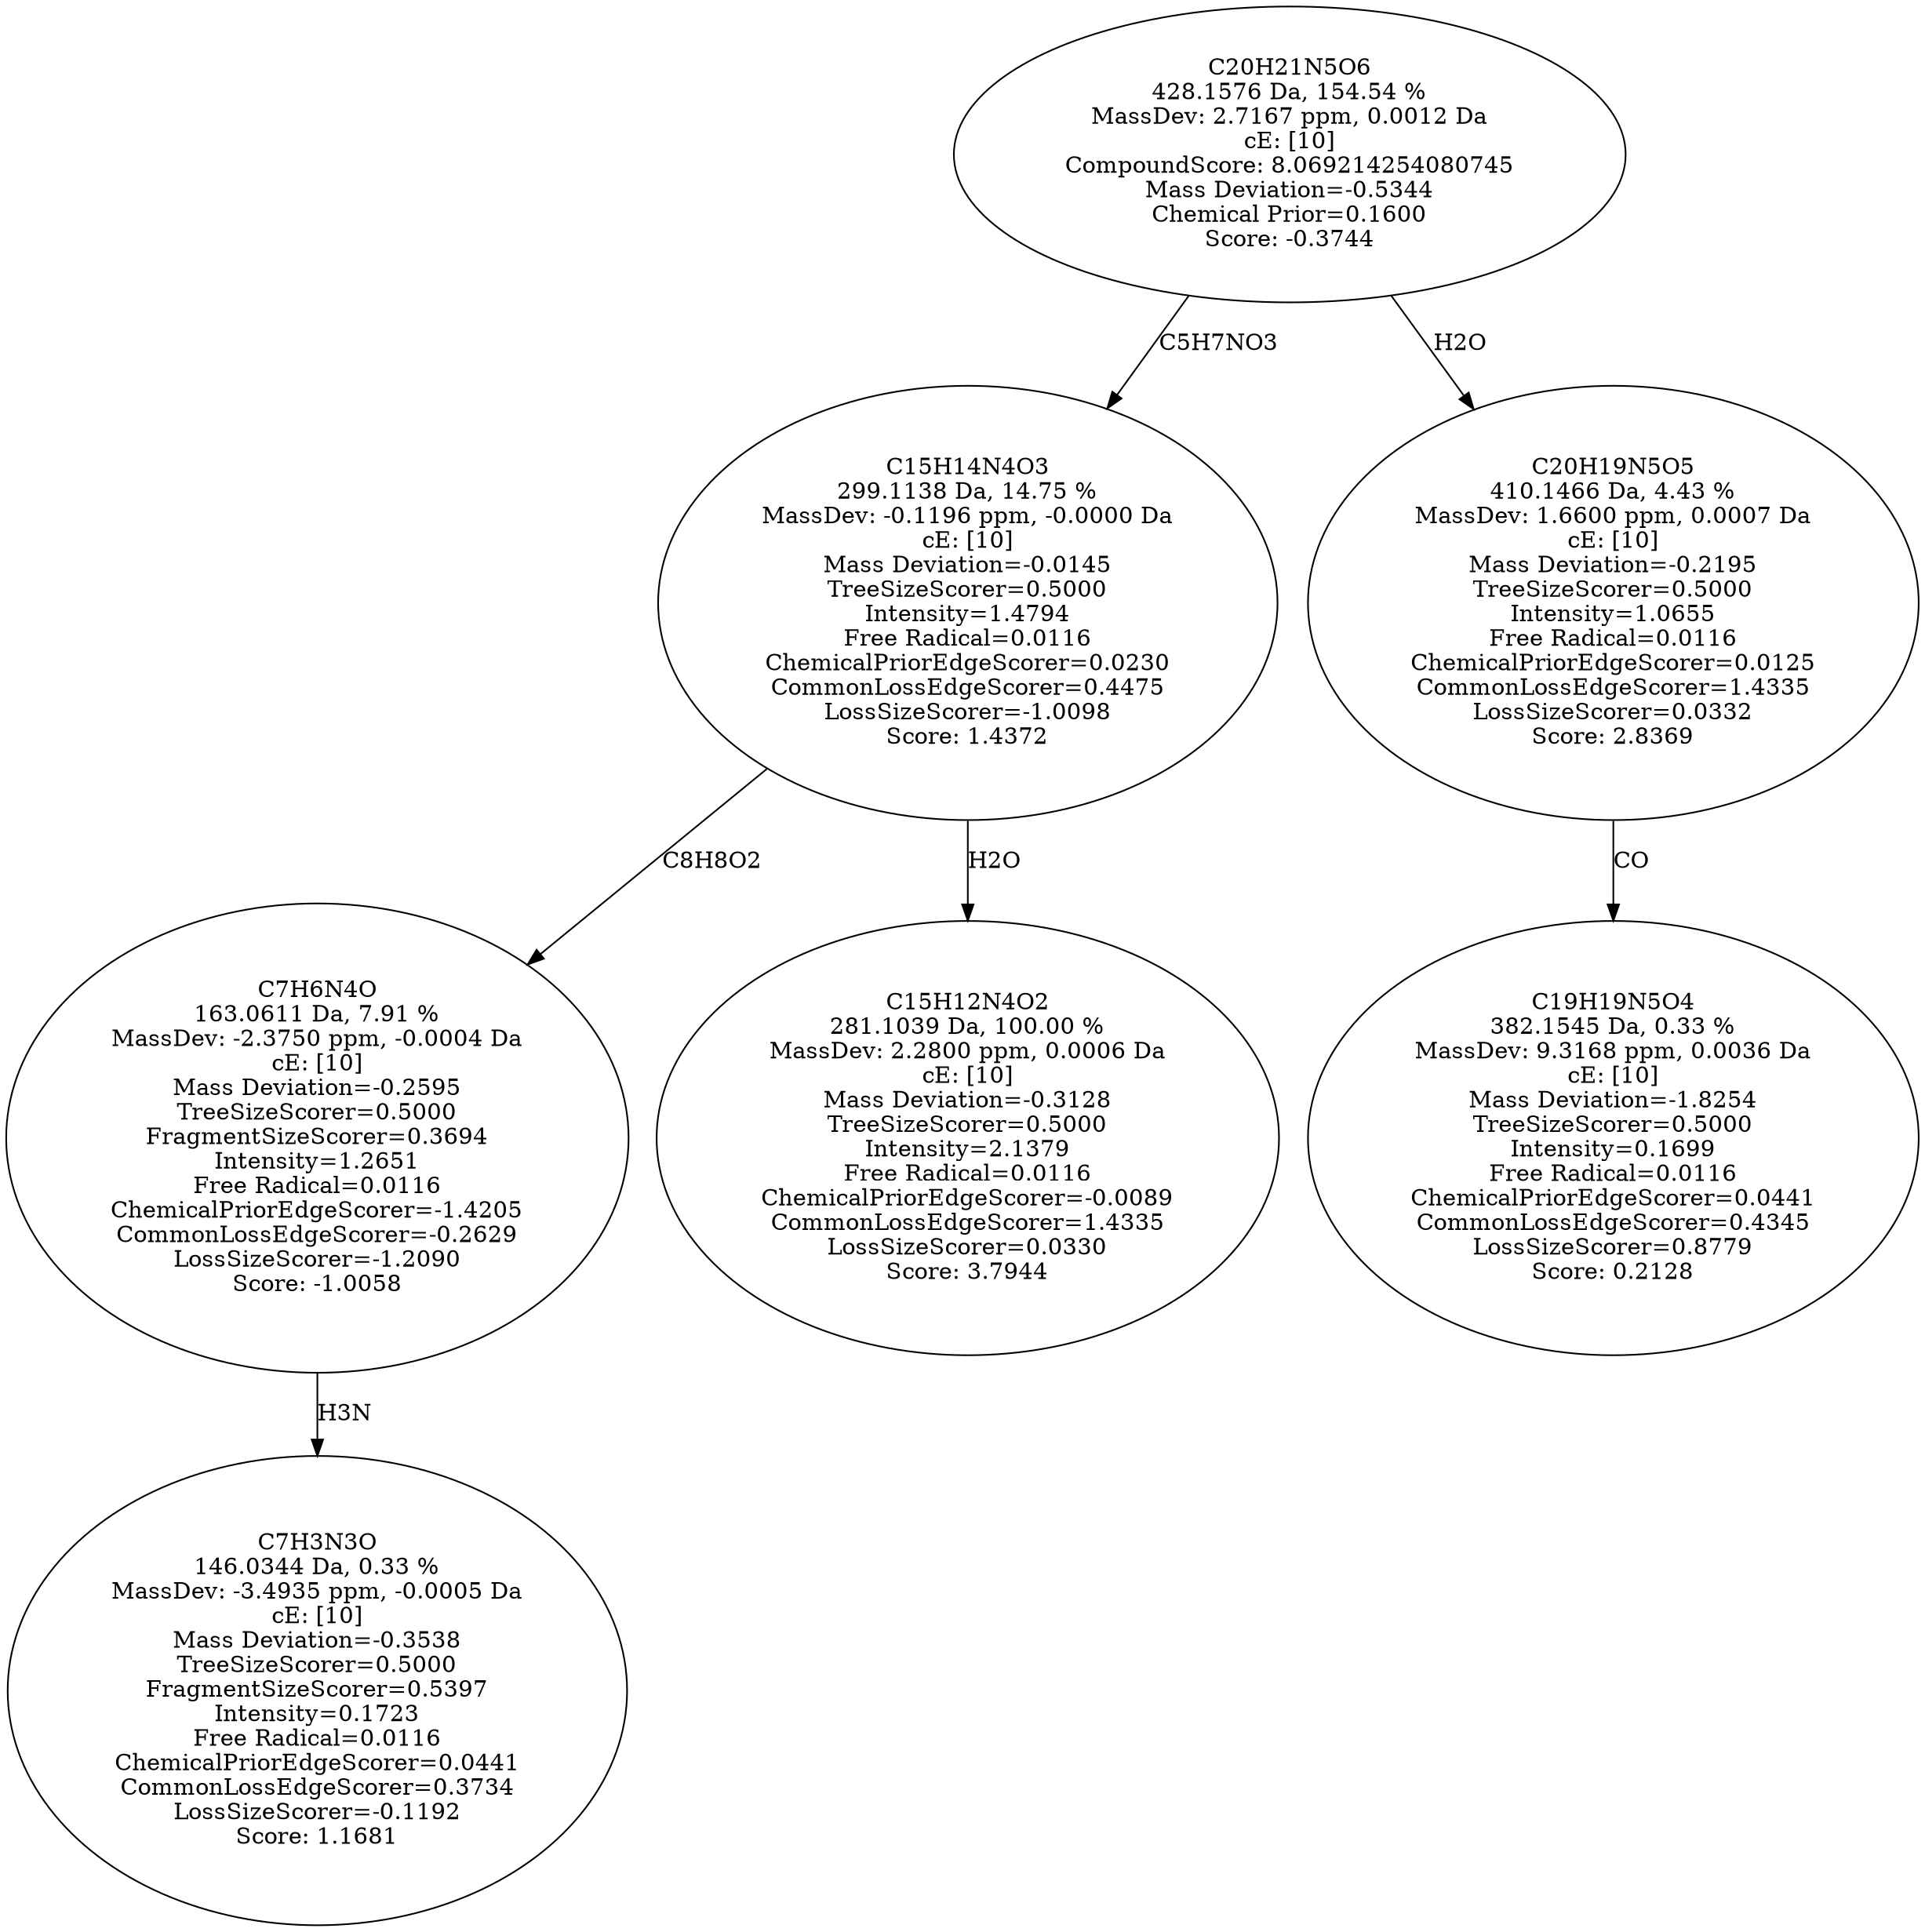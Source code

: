 strict digraph {
v1 [label="C7H3N3O\n146.0344 Da, 0.33 %\nMassDev: -3.4935 ppm, -0.0005 Da\ncE: [10]\nMass Deviation=-0.3538\nTreeSizeScorer=0.5000\nFragmentSizeScorer=0.5397\nIntensity=0.1723\nFree Radical=0.0116\nChemicalPriorEdgeScorer=0.0441\nCommonLossEdgeScorer=0.3734\nLossSizeScorer=-0.1192\nScore: 1.1681"];
v2 [label="C7H6N4O\n163.0611 Da, 7.91 %\nMassDev: -2.3750 ppm, -0.0004 Da\ncE: [10]\nMass Deviation=-0.2595\nTreeSizeScorer=0.5000\nFragmentSizeScorer=0.3694\nIntensity=1.2651\nFree Radical=0.0116\nChemicalPriorEdgeScorer=-1.4205\nCommonLossEdgeScorer=-0.2629\nLossSizeScorer=-1.2090\nScore: -1.0058"];
v3 [label="C15H12N4O2\n281.1039 Da, 100.00 %\nMassDev: 2.2800 ppm, 0.0006 Da\ncE: [10]\nMass Deviation=-0.3128\nTreeSizeScorer=0.5000\nIntensity=2.1379\nFree Radical=0.0116\nChemicalPriorEdgeScorer=-0.0089\nCommonLossEdgeScorer=1.4335\nLossSizeScorer=0.0330\nScore: 3.7944"];
v4 [label="C15H14N4O3\n299.1138 Da, 14.75 %\nMassDev: -0.1196 ppm, -0.0000 Da\ncE: [10]\nMass Deviation=-0.0145\nTreeSizeScorer=0.5000\nIntensity=1.4794\nFree Radical=0.0116\nChemicalPriorEdgeScorer=0.0230\nCommonLossEdgeScorer=0.4475\nLossSizeScorer=-1.0098\nScore: 1.4372"];
v5 [label="C19H19N5O4\n382.1545 Da, 0.33 %\nMassDev: 9.3168 ppm, 0.0036 Da\ncE: [10]\nMass Deviation=-1.8254\nTreeSizeScorer=0.5000\nIntensity=0.1699\nFree Radical=0.0116\nChemicalPriorEdgeScorer=0.0441\nCommonLossEdgeScorer=0.4345\nLossSizeScorer=0.8779\nScore: 0.2128"];
v6 [label="C20H19N5O5\n410.1466 Da, 4.43 %\nMassDev: 1.6600 ppm, 0.0007 Da\ncE: [10]\nMass Deviation=-0.2195\nTreeSizeScorer=0.5000\nIntensity=1.0655\nFree Radical=0.0116\nChemicalPriorEdgeScorer=0.0125\nCommonLossEdgeScorer=1.4335\nLossSizeScorer=0.0332\nScore: 2.8369"];
v7 [label="C20H21N5O6\n428.1576 Da, 154.54 %\nMassDev: 2.7167 ppm, 0.0012 Da\ncE: [10]\nCompoundScore: 8.069214254080745\nMass Deviation=-0.5344\nChemical Prior=0.1600\nScore: -0.3744"];
v2 -> v1 [label="H3N"];
v4 -> v2 [label="C8H8O2"];
v4 -> v3 [label="H2O"];
v7 -> v4 [label="C5H7NO3"];
v6 -> v5 [label="CO"];
v7 -> v6 [label="H2O"];
}